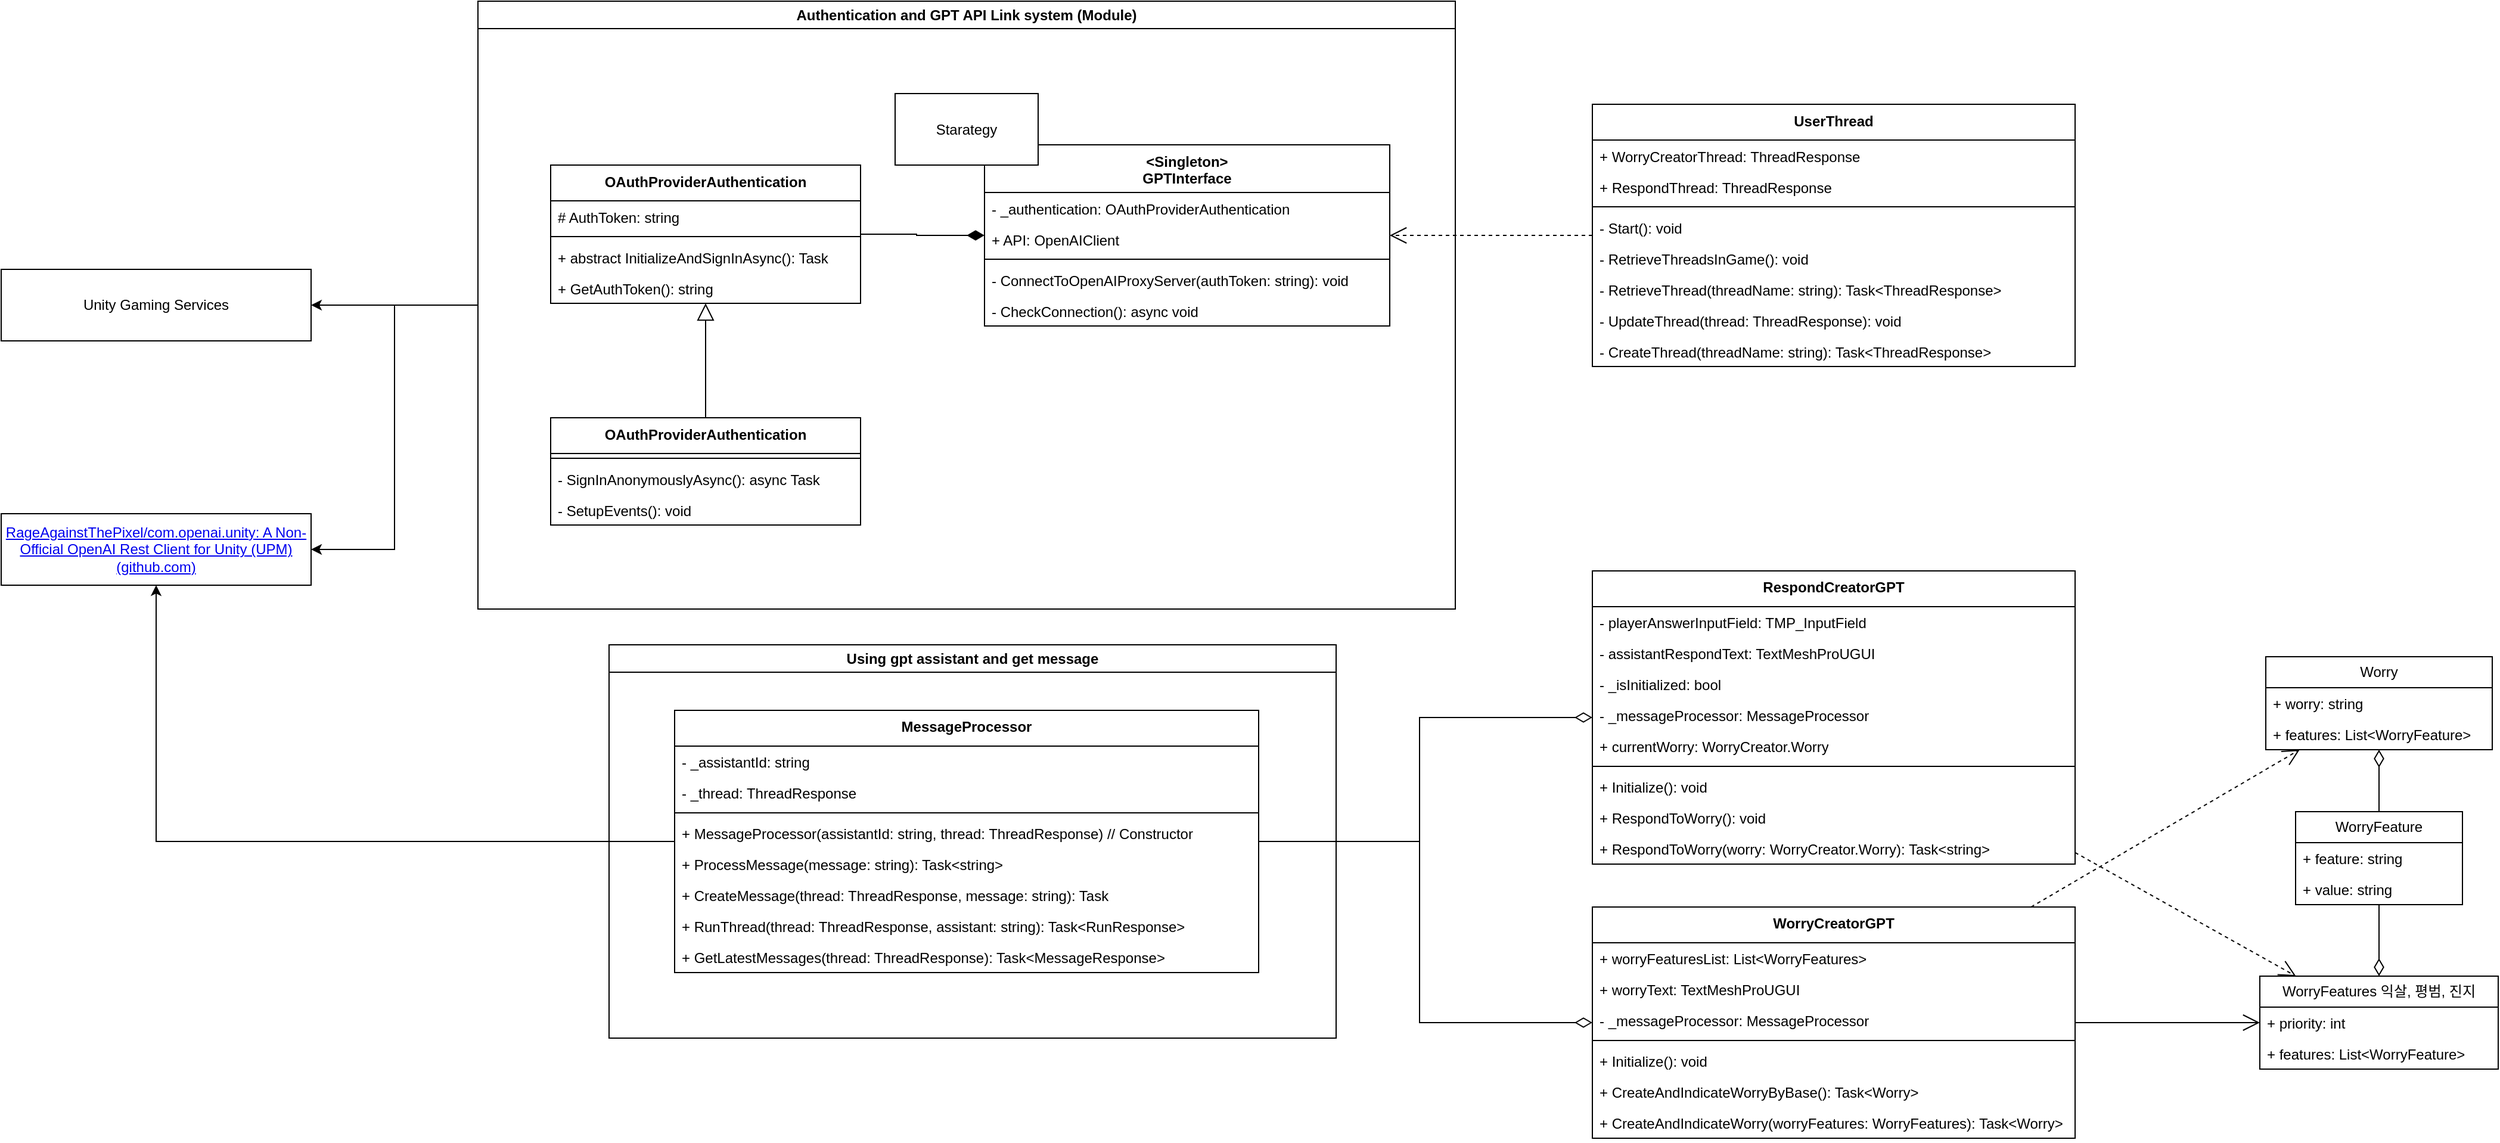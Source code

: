 <mxfile version="21.6.1" type="device" pages="2">
  <diagram id="C5RBs43oDa-KdzZeNtuy" name="Authentication &amp; API Save">
    <mxGraphModel dx="2063" dy="717" grid="1" gridSize="10" guides="1" tooltips="1" connect="1" arrows="1" fold="1" page="1" pageScale="1" pageWidth="827" pageHeight="1169" math="0" shadow="0">
      <root>
        <mxCell id="WIyWlLk6GJQsqaUBKTNV-0" />
        <mxCell id="WIyWlLk6GJQsqaUBKTNV-1" parent="WIyWlLk6GJQsqaUBKTNV-0" />
        <mxCell id="wrY2g-U47x1GwoAR8g7x-5" style="edgeStyle=orthogonalEdgeStyle;rounded=0;orthogonalLoop=1;jettySize=auto;html=1;" parent="WIyWlLk6GJQsqaUBKTNV-1" source="wrY2g-U47x1GwoAR8g7x-1" target="wrY2g-U47x1GwoAR8g7x-4" edge="1">
          <mxGeometry relative="1" as="geometry" />
        </mxCell>
        <mxCell id="wrY2g-U47x1GwoAR8g7x-17" style="edgeStyle=orthogonalEdgeStyle;rounded=0;orthogonalLoop=1;jettySize=auto;html=1;" parent="WIyWlLk6GJQsqaUBKTNV-1" source="wrY2g-U47x1GwoAR8g7x-1" target="wrY2g-U47x1GwoAR8g7x-3" edge="1">
          <mxGeometry relative="1" as="geometry" />
        </mxCell>
        <mxCell id="wrY2g-U47x1GwoAR8g7x-1" value="Authentication and GPT API Link system (Module)" style="swimlane;whiteSpace=wrap;html=1;" parent="WIyWlLk6GJQsqaUBKTNV-1" vertex="1">
          <mxGeometry x="-90" y="150" width="820" height="510" as="geometry" />
        </mxCell>
        <mxCell id="cZAXfjdgUEuAV0DZ_UOf-0" value="&amp;lt;Singleton&amp;gt;&lt;br&gt;GPTInterface" style="swimlane;fontStyle=1;align=center;verticalAlign=top;childLayout=stackLayout;horizontal=1;startSize=40;horizontalStack=0;resizeParent=1;resizeParentMax=0;resizeLast=0;collapsible=1;marginBottom=0;whiteSpace=wrap;html=1;" parent="wrY2g-U47x1GwoAR8g7x-1" vertex="1">
          <mxGeometry x="425" y="120.5" width="340" height="152" as="geometry" />
        </mxCell>
        <mxCell id="cZAXfjdgUEuAV0DZ_UOf-1" value="- _authentication: OAuthProviderAuthentication" style="text;strokeColor=none;fillColor=none;align=left;verticalAlign=top;spacingLeft=4;spacingRight=4;overflow=hidden;rotatable=0;points=[[0,0.5],[1,0.5]];portConstraint=eastwest;whiteSpace=wrap;html=1;" parent="cZAXfjdgUEuAV0DZ_UOf-0" vertex="1">
          <mxGeometry y="40" width="340" height="26" as="geometry" />
        </mxCell>
        <mxCell id="cZAXfjdgUEuAV0DZ_UOf-4" value="+ API: OpenAIClient" style="text;strokeColor=none;fillColor=none;align=left;verticalAlign=top;spacingLeft=4;spacingRight=4;overflow=hidden;rotatable=0;points=[[0,0.5],[1,0.5]];portConstraint=eastwest;whiteSpace=wrap;html=1;" parent="cZAXfjdgUEuAV0DZ_UOf-0" vertex="1">
          <mxGeometry y="66" width="340" height="26" as="geometry" />
        </mxCell>
        <mxCell id="cZAXfjdgUEuAV0DZ_UOf-2" value="" style="line;strokeWidth=1;fillColor=none;align=left;verticalAlign=middle;spacingTop=-1;spacingLeft=3;spacingRight=3;rotatable=0;labelPosition=right;points=[];portConstraint=eastwest;strokeColor=inherit;" parent="cZAXfjdgUEuAV0DZ_UOf-0" vertex="1">
          <mxGeometry y="92" width="340" height="8" as="geometry" />
        </mxCell>
        <mxCell id="cZAXfjdgUEuAV0DZ_UOf-3" value="- ConnectToOpenAIProxyServer(authToken: string): void" style="text;strokeColor=none;fillColor=none;align=left;verticalAlign=top;spacingLeft=4;spacingRight=4;overflow=hidden;rotatable=0;points=[[0,0.5],[1,0.5]];portConstraint=eastwest;whiteSpace=wrap;html=1;" parent="cZAXfjdgUEuAV0DZ_UOf-0" vertex="1">
          <mxGeometry y="100" width="340" height="26" as="geometry" />
        </mxCell>
        <mxCell id="cZAXfjdgUEuAV0DZ_UOf-5" value="- CheckConnection(): async void" style="text;strokeColor=none;fillColor=none;align=left;verticalAlign=top;spacingLeft=4;spacingRight=4;overflow=hidden;rotatable=0;points=[[0,0.5],[1,0.5]];portConstraint=eastwest;whiteSpace=wrap;html=1;" parent="cZAXfjdgUEuAV0DZ_UOf-0" vertex="1">
          <mxGeometry y="126" width="340" height="26" as="geometry" />
        </mxCell>
        <mxCell id="wrY2g-U47x1GwoAR8g7x-20" style="edgeStyle=orthogonalEdgeStyle;rounded=0;orthogonalLoop=1;jettySize=auto;html=1;endArrow=diamondThin;endFill=1;endSize=12;startSize=12;" parent="wrY2g-U47x1GwoAR8g7x-1" source="cZAXfjdgUEuAV0DZ_UOf-6" target="cZAXfjdgUEuAV0DZ_UOf-0" edge="1">
          <mxGeometry relative="1" as="geometry" />
        </mxCell>
        <mxCell id="cZAXfjdgUEuAV0DZ_UOf-6" value="OAuthProviderAuthentication" style="swimlane;fontStyle=1;align=center;verticalAlign=top;childLayout=stackLayout;horizontal=1;startSize=30;horizontalStack=0;resizeParent=1;resizeParentMax=0;resizeLast=0;collapsible=1;marginBottom=0;whiteSpace=wrap;html=1;" parent="wrY2g-U47x1GwoAR8g7x-1" vertex="1">
          <mxGeometry x="61" y="137.5" width="260" height="116" as="geometry" />
        </mxCell>
        <mxCell id="cZAXfjdgUEuAV0DZ_UOf-7" value="# AuthToken: string" style="text;strokeColor=none;fillColor=none;align=left;verticalAlign=top;spacingLeft=4;spacingRight=4;overflow=hidden;rotatable=0;points=[[0,0.5],[1,0.5]];portConstraint=eastwest;whiteSpace=wrap;html=1;" parent="cZAXfjdgUEuAV0DZ_UOf-6" vertex="1">
          <mxGeometry y="30" width="260" height="26" as="geometry" />
        </mxCell>
        <mxCell id="cZAXfjdgUEuAV0DZ_UOf-9" value="" style="line;strokeWidth=1;fillColor=none;align=left;verticalAlign=middle;spacingTop=-1;spacingLeft=3;spacingRight=3;rotatable=0;labelPosition=right;points=[];portConstraint=eastwest;strokeColor=inherit;" parent="cZAXfjdgUEuAV0DZ_UOf-6" vertex="1">
          <mxGeometry y="56" width="260" height="8" as="geometry" />
        </mxCell>
        <mxCell id="cZAXfjdgUEuAV0DZ_UOf-10" value="+ abstract InitializeAndSignInAsync(): Task" style="text;strokeColor=none;fillColor=none;align=left;verticalAlign=top;spacingLeft=4;spacingRight=4;overflow=hidden;rotatable=0;points=[[0,0.5],[1,0.5]];portConstraint=eastwest;whiteSpace=wrap;html=1;" parent="cZAXfjdgUEuAV0DZ_UOf-6" vertex="1">
          <mxGeometry y="64" width="260" height="26" as="geometry" />
        </mxCell>
        <mxCell id="cZAXfjdgUEuAV0DZ_UOf-11" value="+ GetAuthToken(): string" style="text;strokeColor=none;fillColor=none;align=left;verticalAlign=top;spacingLeft=4;spacingRight=4;overflow=hidden;rotatable=0;points=[[0,0.5],[1,0.5]];portConstraint=eastwest;whiteSpace=wrap;html=1;" parent="cZAXfjdgUEuAV0DZ_UOf-6" vertex="1">
          <mxGeometry y="90" width="260" height="26" as="geometry" />
        </mxCell>
        <mxCell id="cZAXfjdgUEuAV0DZ_UOf-17" style="edgeStyle=orthogonalEdgeStyle;rounded=0;orthogonalLoop=1;jettySize=auto;html=1;endArrow=block;endFill=0;endSize=12;" parent="wrY2g-U47x1GwoAR8g7x-1" source="cZAXfjdgUEuAV0DZ_UOf-12" target="cZAXfjdgUEuAV0DZ_UOf-6" edge="1">
          <mxGeometry relative="1" as="geometry" />
        </mxCell>
        <mxCell id="cZAXfjdgUEuAV0DZ_UOf-12" value="OAuthProviderAuthentication" style="swimlane;fontStyle=1;align=center;verticalAlign=top;childLayout=stackLayout;horizontal=1;startSize=30;horizontalStack=0;resizeParent=1;resizeParentMax=0;resizeLast=0;collapsible=1;marginBottom=0;whiteSpace=wrap;html=1;" parent="wrY2g-U47x1GwoAR8g7x-1" vertex="1">
          <mxGeometry x="61" y="349.5" width="260" height="90" as="geometry" />
        </mxCell>
        <mxCell id="cZAXfjdgUEuAV0DZ_UOf-14" value="" style="line;strokeWidth=1;fillColor=none;align=left;verticalAlign=middle;spacingTop=-1;spacingLeft=3;spacingRight=3;rotatable=0;labelPosition=right;points=[];portConstraint=eastwest;strokeColor=inherit;" parent="cZAXfjdgUEuAV0DZ_UOf-12" vertex="1">
          <mxGeometry y="30" width="260" height="8" as="geometry" />
        </mxCell>
        <mxCell id="cZAXfjdgUEuAV0DZ_UOf-15" value="- SignInAnonymouslyAsync(): async Task" style="text;strokeColor=none;fillColor=none;align=left;verticalAlign=top;spacingLeft=4;spacingRight=4;overflow=hidden;rotatable=0;points=[[0,0.5],[1,0.5]];portConstraint=eastwest;whiteSpace=wrap;html=1;" parent="cZAXfjdgUEuAV0DZ_UOf-12" vertex="1">
          <mxGeometry y="38" width="260" height="26" as="geometry" />
        </mxCell>
        <mxCell id="cZAXfjdgUEuAV0DZ_UOf-16" value="- SetupEvents(): void" style="text;strokeColor=none;fillColor=none;align=left;verticalAlign=top;spacingLeft=4;spacingRight=4;overflow=hidden;rotatable=0;points=[[0,0.5],[1,0.5]];portConstraint=eastwest;whiteSpace=wrap;html=1;" parent="cZAXfjdgUEuAV0DZ_UOf-12" vertex="1">
          <mxGeometry y="64" width="260" height="26" as="geometry" />
        </mxCell>
        <mxCell id="cZAXfjdgUEuAV0DZ_UOf-20" value="Starategy" style="rounded=0;whiteSpace=wrap;html=1;" parent="wrY2g-U47x1GwoAR8g7x-1" vertex="1">
          <mxGeometry x="350" y="77.5" width="120" height="60" as="geometry" />
        </mxCell>
        <mxCell id="wrY2g-U47x1GwoAR8g7x-3" value="&lt;a href=&quot;https://github.com/RageAgainstThePixel/com.openai.unity&quot;&gt;RageAgainstThePixel/com.openai.unity: A Non-Official OpenAI Rest Client for Unity (UPM) (github.com)&lt;/a&gt;" style="rounded=0;whiteSpace=wrap;html=1;" parent="WIyWlLk6GJQsqaUBKTNV-1" vertex="1">
          <mxGeometry x="-490" y="580" width="260" height="60" as="geometry" />
        </mxCell>
        <mxCell id="wrY2g-U47x1GwoAR8g7x-4" value="Unity Gaming Services" style="rounded=0;whiteSpace=wrap;html=1;" parent="WIyWlLk6GJQsqaUBKTNV-1" vertex="1">
          <mxGeometry x="-490" y="375" width="260" height="60" as="geometry" />
        </mxCell>
        <mxCell id="wrY2g-U47x1GwoAR8g7x-18" style="edgeStyle=orthogonalEdgeStyle;rounded=0;orthogonalLoop=1;jettySize=auto;html=1;" parent="WIyWlLk6GJQsqaUBKTNV-1" source="wrY2g-U47x1GwoAR8g7x-6" target="wrY2g-U47x1GwoAR8g7x-3" edge="1">
          <mxGeometry relative="1" as="geometry" />
        </mxCell>
        <mxCell id="wrY2g-U47x1GwoAR8g7x-21" value="Using gpt assistant and get message" style="swimlane;whiteSpace=wrap;html=1;" parent="WIyWlLk6GJQsqaUBKTNV-1" vertex="1">
          <mxGeometry x="20" y="690" width="610" height="330" as="geometry" />
        </mxCell>
        <mxCell id="wrY2g-U47x1GwoAR8g7x-6" value="MessageProcessor" style="swimlane;fontStyle=1;align=center;verticalAlign=top;childLayout=stackLayout;horizontal=1;startSize=30;horizontalStack=0;resizeParent=1;resizeParentMax=0;resizeLast=0;collapsible=1;marginBottom=0;whiteSpace=wrap;html=1;" parent="wrY2g-U47x1GwoAR8g7x-21" vertex="1">
          <mxGeometry x="55" y="55" width="490" height="220" as="geometry" />
        </mxCell>
        <mxCell id="wrY2g-U47x1GwoAR8g7x-7" value="- _assistantId: string" style="text;strokeColor=none;fillColor=none;align=left;verticalAlign=top;spacingLeft=4;spacingRight=4;overflow=hidden;rotatable=0;points=[[0,0.5],[1,0.5]];portConstraint=eastwest;whiteSpace=wrap;html=1;" parent="wrY2g-U47x1GwoAR8g7x-6" vertex="1">
          <mxGeometry y="30" width="490" height="26" as="geometry" />
        </mxCell>
        <mxCell id="wrY2g-U47x1GwoAR8g7x-11" value="- _thread: ThreadResponse" style="text;strokeColor=none;fillColor=none;align=left;verticalAlign=top;spacingLeft=4;spacingRight=4;overflow=hidden;rotatable=0;points=[[0,0.5],[1,0.5]];portConstraint=eastwest;whiteSpace=wrap;html=1;" parent="wrY2g-U47x1GwoAR8g7x-6" vertex="1">
          <mxGeometry y="56" width="490" height="26" as="geometry" />
        </mxCell>
        <mxCell id="wrY2g-U47x1GwoAR8g7x-8" value="" style="line;strokeWidth=1;fillColor=none;align=left;verticalAlign=middle;spacingTop=-1;spacingLeft=3;spacingRight=3;rotatable=0;labelPosition=right;points=[];portConstraint=eastwest;strokeColor=inherit;" parent="wrY2g-U47x1GwoAR8g7x-6" vertex="1">
          <mxGeometry y="82" width="490" height="8" as="geometry" />
        </mxCell>
        <mxCell id="wrY2g-U47x1GwoAR8g7x-9" value="+ MessageProcessor(assistantId: string, thread: ThreadResponse) // Constructor" style="text;strokeColor=none;fillColor=none;align=left;verticalAlign=top;spacingLeft=4;spacingRight=4;overflow=hidden;rotatable=0;points=[[0,0.5],[1,0.5]];portConstraint=eastwest;whiteSpace=wrap;html=1;" parent="wrY2g-U47x1GwoAR8g7x-6" vertex="1">
          <mxGeometry y="90" width="490" height="26" as="geometry" />
        </mxCell>
        <mxCell id="wrY2g-U47x1GwoAR8g7x-10" value="+ ProcessMessage(message: string): Task&amp;lt;string&amp;gt;" style="text;strokeColor=none;fillColor=none;align=left;verticalAlign=top;spacingLeft=4;spacingRight=4;overflow=hidden;rotatable=0;points=[[0,0.5],[1,0.5]];portConstraint=eastwest;whiteSpace=wrap;html=1;" parent="wrY2g-U47x1GwoAR8g7x-6" vertex="1">
          <mxGeometry y="116" width="490" height="26" as="geometry" />
        </mxCell>
        <mxCell id="wrY2g-U47x1GwoAR8g7x-14" value="+ CreateMessage(thread: ThreadResponse, message: string): Task" style="text;strokeColor=none;fillColor=none;align=left;verticalAlign=top;spacingLeft=4;spacingRight=4;overflow=hidden;rotatable=0;points=[[0,0.5],[1,0.5]];portConstraint=eastwest;whiteSpace=wrap;html=1;" parent="wrY2g-U47x1GwoAR8g7x-6" vertex="1">
          <mxGeometry y="142" width="490" height="26" as="geometry" />
        </mxCell>
        <mxCell id="wrY2g-U47x1GwoAR8g7x-15" value="+ RunThread(thread: ThreadResponse, assistant: string): Task&amp;lt;RunResponse&amp;gt;" style="text;strokeColor=none;fillColor=none;align=left;verticalAlign=top;spacingLeft=4;spacingRight=4;overflow=hidden;rotatable=0;points=[[0,0.5],[1,0.5]];portConstraint=eastwest;whiteSpace=wrap;html=1;" parent="wrY2g-U47x1GwoAR8g7x-6" vertex="1">
          <mxGeometry y="168" width="490" height="26" as="geometry" />
        </mxCell>
        <mxCell id="wrY2g-U47x1GwoAR8g7x-16" value="+ GetLatestMessages(thread: ThreadResponse): Task&amp;lt;MessageResponse&amp;gt;" style="text;strokeColor=none;fillColor=none;align=left;verticalAlign=top;spacingLeft=4;spacingRight=4;overflow=hidden;rotatable=0;points=[[0,0.5],[1,0.5]];portConstraint=eastwest;whiteSpace=wrap;html=1;" parent="wrY2g-U47x1GwoAR8g7x-6" vertex="1">
          <mxGeometry y="194" width="490" height="26" as="geometry" />
        </mxCell>
        <mxCell id="wrY2g-U47x1GwoAR8g7x-50" style="rounded=0;orthogonalLoop=1;jettySize=auto;html=1;endArrow=open;endFill=0;endSize=12;" parent="WIyWlLk6GJQsqaUBKTNV-1" source="wrY2g-U47x1GwoAR8g7x-22" target="wrY2g-U47x1GwoAR8g7x-35" edge="1">
          <mxGeometry relative="1" as="geometry" />
        </mxCell>
        <mxCell id="wrY2g-U47x1GwoAR8g7x-51" style="rounded=0;orthogonalLoop=1;jettySize=auto;html=1;endArrow=open;endFill=0;endSize=12;dashed=1;" parent="WIyWlLk6GJQsqaUBKTNV-1" source="wrY2g-U47x1GwoAR8g7x-22" target="wrY2g-U47x1GwoAR8g7x-38" edge="1">
          <mxGeometry relative="1" as="geometry" />
        </mxCell>
        <mxCell id="wrY2g-U47x1GwoAR8g7x-22" value="WorryCreatorGPT" style="swimlane;fontStyle=1;align=center;verticalAlign=top;childLayout=stackLayout;horizontal=1;startSize=30;horizontalStack=0;resizeParent=1;resizeParentMax=0;resizeLast=0;collapsible=1;marginBottom=0;whiteSpace=wrap;html=1;" parent="WIyWlLk6GJQsqaUBKTNV-1" vertex="1">
          <mxGeometry x="845" y="910" width="405" height="194" as="geometry" />
        </mxCell>
        <mxCell id="wrY2g-U47x1GwoAR8g7x-23" value="+ worryFeaturesList: List&amp;lt;WorryFeatures&amp;gt;" style="text;strokeColor=none;fillColor=none;align=left;verticalAlign=top;spacingLeft=4;spacingRight=4;overflow=hidden;rotatable=0;points=[[0,0.5],[1,0.5]];portConstraint=eastwest;whiteSpace=wrap;html=1;" parent="wrY2g-U47x1GwoAR8g7x-22" vertex="1">
          <mxGeometry y="30" width="405" height="26" as="geometry" />
        </mxCell>
        <mxCell id="wrY2g-U47x1GwoAR8g7x-24" value="+ worryText: TextMeshProUGUI" style="text;strokeColor=none;fillColor=none;align=left;verticalAlign=top;spacingLeft=4;spacingRight=4;overflow=hidden;rotatable=0;points=[[0,0.5],[1,0.5]];portConstraint=eastwest;whiteSpace=wrap;html=1;" parent="wrY2g-U47x1GwoAR8g7x-22" vertex="1">
          <mxGeometry y="56" width="405" height="26" as="geometry" />
        </mxCell>
        <mxCell id="wrY2g-U47x1GwoAR8g7x-43" value="- _messageProcessor: MessageProcessor" style="text;strokeColor=none;fillColor=none;align=left;verticalAlign=top;spacingLeft=4;spacingRight=4;overflow=hidden;rotatable=0;points=[[0,0.5],[1,0.5]];portConstraint=eastwest;whiteSpace=wrap;html=1;" parent="wrY2g-U47x1GwoAR8g7x-22" vertex="1">
          <mxGeometry y="82" width="405" height="26" as="geometry" />
        </mxCell>
        <mxCell id="wrY2g-U47x1GwoAR8g7x-25" value="" style="line;strokeWidth=1;fillColor=none;align=left;verticalAlign=middle;spacingTop=-1;spacingLeft=3;spacingRight=3;rotatable=0;labelPosition=right;points=[];portConstraint=eastwest;strokeColor=inherit;" parent="wrY2g-U47x1GwoAR8g7x-22" vertex="1">
          <mxGeometry y="108" width="405" height="8" as="geometry" />
        </mxCell>
        <mxCell id="wrY2g-U47x1GwoAR8g7x-26" value="+ Initialize(): void" style="text;strokeColor=none;fillColor=none;align=left;verticalAlign=top;spacingLeft=4;spacingRight=4;overflow=hidden;rotatable=0;points=[[0,0.5],[1,0.5]];portConstraint=eastwest;whiteSpace=wrap;html=1;" parent="wrY2g-U47x1GwoAR8g7x-22" vertex="1">
          <mxGeometry y="116" width="405" height="26" as="geometry" />
        </mxCell>
        <mxCell id="wrY2g-U47x1GwoAR8g7x-27" value="+ CreateAndIndicateWorryByBase(): Task&amp;lt;Worry&amp;gt;" style="text;strokeColor=none;fillColor=none;align=left;verticalAlign=top;spacingLeft=4;spacingRight=4;overflow=hidden;rotatable=0;points=[[0,0.5],[1,0.5]];portConstraint=eastwest;whiteSpace=wrap;html=1;" parent="wrY2g-U47x1GwoAR8g7x-22" vertex="1">
          <mxGeometry y="142" width="405" height="26" as="geometry" />
        </mxCell>
        <mxCell id="wrY2g-U47x1GwoAR8g7x-28" value="+ CreateAndIndicateWorry(worryFeatures: WorryFeatures): Task&amp;lt;Worry&amp;gt;" style="text;strokeColor=none;fillColor=none;align=left;verticalAlign=top;spacingLeft=4;spacingRight=4;overflow=hidden;rotatable=0;points=[[0,0.5],[1,0.5]];portConstraint=eastwest;whiteSpace=wrap;html=1;" parent="wrY2g-U47x1GwoAR8g7x-22" vertex="1">
          <mxGeometry y="168" width="405" height="26" as="geometry" />
        </mxCell>
        <mxCell id="wrY2g-U47x1GwoAR8g7x-44" style="edgeStyle=orthogonalEdgeStyle;rounded=0;orthogonalLoop=1;jettySize=auto;html=1;endArrow=diamondThin;endFill=0;endSize=12;" parent="WIyWlLk6GJQsqaUBKTNV-1" source="wrY2g-U47x1GwoAR8g7x-31" target="wrY2g-U47x1GwoAR8g7x-35" edge="1">
          <mxGeometry relative="1" as="geometry" />
        </mxCell>
        <mxCell id="wrY2g-U47x1GwoAR8g7x-45" style="edgeStyle=orthogonalEdgeStyle;rounded=0;orthogonalLoop=1;jettySize=auto;html=1;endArrow=diamondThin;endFill=0;endSize=12;" parent="WIyWlLk6GJQsqaUBKTNV-1" source="wrY2g-U47x1GwoAR8g7x-31" target="wrY2g-U47x1GwoAR8g7x-38" edge="1">
          <mxGeometry relative="1" as="geometry" />
        </mxCell>
        <mxCell id="wrY2g-U47x1GwoAR8g7x-31" value="WorryFeature" style="swimlane;fontStyle=0;childLayout=stackLayout;horizontal=1;startSize=26;fillColor=none;horizontalStack=0;resizeParent=1;resizeParentMax=0;resizeLast=0;collapsible=1;marginBottom=0;whiteSpace=wrap;html=1;" parent="WIyWlLk6GJQsqaUBKTNV-1" vertex="1">
          <mxGeometry x="1435" y="830" width="140" height="78" as="geometry" />
        </mxCell>
        <mxCell id="wrY2g-U47x1GwoAR8g7x-32" value="+ feature: string" style="text;strokeColor=none;fillColor=none;align=left;verticalAlign=top;spacingLeft=4;spacingRight=4;overflow=hidden;rotatable=0;points=[[0,0.5],[1,0.5]];portConstraint=eastwest;whiteSpace=wrap;html=1;" parent="wrY2g-U47x1GwoAR8g7x-31" vertex="1">
          <mxGeometry y="26" width="140" height="26" as="geometry" />
        </mxCell>
        <mxCell id="wrY2g-U47x1GwoAR8g7x-33" value="+ value: string" style="text;strokeColor=none;fillColor=none;align=left;verticalAlign=top;spacingLeft=4;spacingRight=4;overflow=hidden;rotatable=0;points=[[0,0.5],[1,0.5]];portConstraint=eastwest;whiteSpace=wrap;html=1;" parent="wrY2g-U47x1GwoAR8g7x-31" vertex="1">
          <mxGeometry y="52" width="140" height="26" as="geometry" />
        </mxCell>
        <mxCell id="wrY2g-U47x1GwoAR8g7x-35" value="WorryFeatures 익살, 평범, 진지" style="swimlane;fontStyle=0;childLayout=stackLayout;horizontal=1;startSize=26;fillColor=none;horizontalStack=0;resizeParent=1;resizeParentMax=0;resizeLast=0;collapsible=1;marginBottom=0;whiteSpace=wrap;html=1;" parent="WIyWlLk6GJQsqaUBKTNV-1" vertex="1">
          <mxGeometry x="1405" y="968" width="200" height="78" as="geometry" />
        </mxCell>
        <mxCell id="wrY2g-U47x1GwoAR8g7x-36" value="+ priority: int" style="text;strokeColor=none;fillColor=none;align=left;verticalAlign=top;spacingLeft=4;spacingRight=4;overflow=hidden;rotatable=0;points=[[0,0.5],[1,0.5]];portConstraint=eastwest;whiteSpace=wrap;html=1;" parent="wrY2g-U47x1GwoAR8g7x-35" vertex="1">
          <mxGeometry y="26" width="200" height="26" as="geometry" />
        </mxCell>
        <mxCell id="wrY2g-U47x1GwoAR8g7x-37" value="+ features: List&amp;lt;WorryFeature&amp;gt;" style="text;strokeColor=none;fillColor=none;align=left;verticalAlign=top;spacingLeft=4;spacingRight=4;overflow=hidden;rotatable=0;points=[[0,0.5],[1,0.5]];portConstraint=eastwest;whiteSpace=wrap;html=1;" parent="wrY2g-U47x1GwoAR8g7x-35" vertex="1">
          <mxGeometry y="52" width="200" height="26" as="geometry" />
        </mxCell>
        <mxCell id="wrY2g-U47x1GwoAR8g7x-38" value="Worry" style="swimlane;fontStyle=0;childLayout=stackLayout;horizontal=1;startSize=26;fillColor=none;horizontalStack=0;resizeParent=1;resizeParentMax=0;resizeLast=0;collapsible=1;marginBottom=0;whiteSpace=wrap;html=1;" parent="WIyWlLk6GJQsqaUBKTNV-1" vertex="1">
          <mxGeometry x="1410" y="700" width="190" height="78" as="geometry" />
        </mxCell>
        <mxCell id="wrY2g-U47x1GwoAR8g7x-39" value="+ worry: string" style="text;strokeColor=none;fillColor=none;align=left;verticalAlign=top;spacingLeft=4;spacingRight=4;overflow=hidden;rotatable=0;points=[[0,0.5],[1,0.5]];portConstraint=eastwest;whiteSpace=wrap;html=1;" parent="wrY2g-U47x1GwoAR8g7x-38" vertex="1">
          <mxGeometry y="26" width="190" height="26" as="geometry" />
        </mxCell>
        <mxCell id="wrY2g-U47x1GwoAR8g7x-40" value="+ features: List&amp;lt;WorryFeature&amp;gt;" style="text;strokeColor=none;fillColor=none;align=left;verticalAlign=top;spacingLeft=4;spacingRight=4;overflow=hidden;rotatable=0;points=[[0,0.5],[1,0.5]];portConstraint=eastwest;whiteSpace=wrap;html=1;" parent="wrY2g-U47x1GwoAR8g7x-38" vertex="1">
          <mxGeometry y="52" width="190" height="26" as="geometry" />
        </mxCell>
        <mxCell id="wrY2g-U47x1GwoAR8g7x-68" style="edgeStyle=none;shape=connector;rounded=0;orthogonalLoop=1;jettySize=auto;html=1;dashed=1;labelBackgroundColor=default;strokeColor=default;fontFamily=Helvetica;fontSize=11;fontColor=default;endArrow=open;endFill=0;endSize=12;" parent="WIyWlLk6GJQsqaUBKTNV-1" source="wrY2g-U47x1GwoAR8g7x-52" target="wrY2g-U47x1GwoAR8g7x-35" edge="1">
          <mxGeometry relative="1" as="geometry" />
        </mxCell>
        <mxCell id="wrY2g-U47x1GwoAR8g7x-52" value="RespondCreatorGPT" style="swimlane;fontStyle=1;align=center;verticalAlign=top;childLayout=stackLayout;horizontal=1;startSize=30;horizontalStack=0;resizeParent=1;resizeParentMax=0;resizeLast=0;collapsible=1;marginBottom=0;whiteSpace=wrap;html=1;" parent="WIyWlLk6GJQsqaUBKTNV-1" vertex="1">
          <mxGeometry x="845" y="628" width="405" height="246" as="geometry" />
        </mxCell>
        <mxCell id="wrY2g-U47x1GwoAR8g7x-53" value="- playerAnswerInputField: TMP_InputField" style="text;strokeColor=none;fillColor=none;align=left;verticalAlign=top;spacingLeft=4;spacingRight=4;overflow=hidden;rotatable=0;points=[[0,0.5],[1,0.5]];portConstraint=eastwest;whiteSpace=wrap;html=1;" parent="wrY2g-U47x1GwoAR8g7x-52" vertex="1">
          <mxGeometry y="30" width="405" height="26" as="geometry" />
        </mxCell>
        <mxCell id="wrY2g-U47x1GwoAR8g7x-54" value="- assistantRespondText: TextMeshProUGUI" style="text;strokeColor=none;fillColor=none;align=left;verticalAlign=top;spacingLeft=4;spacingRight=4;overflow=hidden;rotatable=0;points=[[0,0.5],[1,0.5]];portConstraint=eastwest;whiteSpace=wrap;html=1;" parent="wrY2g-U47x1GwoAR8g7x-52" vertex="1">
          <mxGeometry y="56" width="405" height="26" as="geometry" />
        </mxCell>
        <mxCell id="wrY2g-U47x1GwoAR8g7x-55" value="- _isInitialized: bool" style="text;strokeColor=none;fillColor=none;align=left;verticalAlign=top;spacingLeft=4;spacingRight=4;overflow=hidden;rotatable=0;points=[[0,0.5],[1,0.5]];portConstraint=eastwest;whiteSpace=wrap;html=1;" parent="wrY2g-U47x1GwoAR8g7x-52" vertex="1">
          <mxGeometry y="82" width="405" height="26" as="geometry" />
        </mxCell>
        <mxCell id="wrY2g-U47x1GwoAR8g7x-60" value="- _messageProcessor: MessageProcessor" style="text;strokeColor=none;fillColor=none;align=left;verticalAlign=top;spacingLeft=4;spacingRight=4;overflow=hidden;rotatable=0;points=[[0,0.5],[1,0.5]];portConstraint=eastwest;whiteSpace=wrap;html=1;" parent="wrY2g-U47x1GwoAR8g7x-52" vertex="1">
          <mxGeometry y="108" width="405" height="26" as="geometry" />
        </mxCell>
        <mxCell id="wrY2g-U47x1GwoAR8g7x-61" value="+ currentWorry: WorryCreator.Worry" style="text;strokeColor=none;fillColor=none;align=left;verticalAlign=top;spacingLeft=4;spacingRight=4;overflow=hidden;rotatable=0;points=[[0,0.5],[1,0.5]];portConstraint=eastwest;whiteSpace=wrap;html=1;" parent="wrY2g-U47x1GwoAR8g7x-52" vertex="1">
          <mxGeometry y="134" width="405" height="26" as="geometry" />
        </mxCell>
        <mxCell id="wrY2g-U47x1GwoAR8g7x-56" value="" style="line;strokeWidth=1;fillColor=none;align=left;verticalAlign=middle;spacingTop=-1;spacingLeft=3;spacingRight=3;rotatable=0;labelPosition=right;points=[];portConstraint=eastwest;strokeColor=inherit;" parent="wrY2g-U47x1GwoAR8g7x-52" vertex="1">
          <mxGeometry y="160" width="405" height="8" as="geometry" />
        </mxCell>
        <mxCell id="wrY2g-U47x1GwoAR8g7x-57" value="+ Initialize(): void" style="text;strokeColor=none;fillColor=none;align=left;verticalAlign=top;spacingLeft=4;spacingRight=4;overflow=hidden;rotatable=0;points=[[0,0.5],[1,0.5]];portConstraint=eastwest;whiteSpace=wrap;html=1;" parent="wrY2g-U47x1GwoAR8g7x-52" vertex="1">
          <mxGeometry y="168" width="405" height="26" as="geometry" />
        </mxCell>
        <mxCell id="wrY2g-U47x1GwoAR8g7x-58" value="+ RespondToWorry(): void" style="text;strokeColor=none;fillColor=none;align=left;verticalAlign=top;spacingLeft=4;spacingRight=4;overflow=hidden;rotatable=0;points=[[0,0.5],[1,0.5]];portConstraint=eastwest;whiteSpace=wrap;html=1;" parent="wrY2g-U47x1GwoAR8g7x-52" vertex="1">
          <mxGeometry y="194" width="405" height="26" as="geometry" />
        </mxCell>
        <mxCell id="wrY2g-U47x1GwoAR8g7x-59" value="+ RespondToWorry(worry: WorryCreator.Worry): Task&amp;lt;string&amp;gt;" style="text;strokeColor=none;fillColor=none;align=left;verticalAlign=top;spacingLeft=4;spacingRight=4;overflow=hidden;rotatable=0;points=[[0,0.5],[1,0.5]];portConstraint=eastwest;whiteSpace=wrap;html=1;" parent="wrY2g-U47x1GwoAR8g7x-52" vertex="1">
          <mxGeometry y="220" width="405" height="26" as="geometry" />
        </mxCell>
        <mxCell id="wrY2g-U47x1GwoAR8g7x-65" style="edgeStyle=orthogonalEdgeStyle;rounded=0;orthogonalLoop=1;jettySize=auto;html=1;endArrow=diamondThin;endFill=0;endSize=12;" parent="WIyWlLk6GJQsqaUBKTNV-1" source="wrY2g-U47x1GwoAR8g7x-6" target="wrY2g-U47x1GwoAR8g7x-22" edge="1">
          <mxGeometry relative="1" as="geometry" />
        </mxCell>
        <mxCell id="wrY2g-U47x1GwoAR8g7x-66" style="edgeStyle=orthogonalEdgeStyle;shape=connector;rounded=0;orthogonalLoop=1;jettySize=auto;html=1;labelBackgroundColor=default;strokeColor=default;fontFamily=Helvetica;fontSize=11;fontColor=default;endArrow=diamondThin;endFill=0;endSize=12;" parent="WIyWlLk6GJQsqaUBKTNV-1" source="wrY2g-U47x1GwoAR8g7x-6" target="wrY2g-U47x1GwoAR8g7x-52" edge="1">
          <mxGeometry relative="1" as="geometry" />
        </mxCell>
        <mxCell id="wrY2g-U47x1GwoAR8g7x-83" style="edgeStyle=none;shape=connector;rounded=0;orthogonalLoop=1;jettySize=auto;html=1;dashed=1;labelBackgroundColor=default;strokeColor=default;fontFamily=Helvetica;fontSize=11;fontColor=default;endArrow=open;endFill=0;endSize=12;" parent="WIyWlLk6GJQsqaUBKTNV-1" source="wrY2g-U47x1GwoAR8g7x-69" target="cZAXfjdgUEuAV0DZ_UOf-0" edge="1">
          <mxGeometry relative="1" as="geometry" />
        </mxCell>
        <mxCell id="wrY2g-U47x1GwoAR8g7x-69" value="UserThread" style="swimlane;fontStyle=1;align=center;verticalAlign=top;childLayout=stackLayout;horizontal=1;startSize=30;horizontalStack=0;resizeParent=1;resizeParentMax=0;resizeLast=0;collapsible=1;marginBottom=0;whiteSpace=wrap;html=1;" parent="WIyWlLk6GJQsqaUBKTNV-1" vertex="1">
          <mxGeometry x="845" y="236.5" width="405" height="220" as="geometry" />
        </mxCell>
        <mxCell id="wrY2g-U47x1GwoAR8g7x-70" value="+ WorryCreatorThread: ThreadResponse" style="text;strokeColor=none;fillColor=none;align=left;verticalAlign=top;spacingLeft=4;spacingRight=4;overflow=hidden;rotatable=0;points=[[0,0.5],[1,0.5]];portConstraint=eastwest;whiteSpace=wrap;html=1;" parent="wrY2g-U47x1GwoAR8g7x-69" vertex="1">
          <mxGeometry y="30" width="405" height="26" as="geometry" />
        </mxCell>
        <mxCell id="wrY2g-U47x1GwoAR8g7x-71" value="+ RespondThread: ThreadResponse" style="text;strokeColor=none;fillColor=none;align=left;verticalAlign=top;spacingLeft=4;spacingRight=4;overflow=hidden;rotatable=0;points=[[0,0.5],[1,0.5]];portConstraint=eastwest;whiteSpace=wrap;html=1;" parent="wrY2g-U47x1GwoAR8g7x-69" vertex="1">
          <mxGeometry y="56" width="405" height="26" as="geometry" />
        </mxCell>
        <mxCell id="wrY2g-U47x1GwoAR8g7x-75" value="" style="line;strokeWidth=1;fillColor=none;align=left;verticalAlign=middle;spacingTop=-1;spacingLeft=3;spacingRight=3;rotatable=0;labelPosition=right;points=[];portConstraint=eastwest;strokeColor=inherit;" parent="wrY2g-U47x1GwoAR8g7x-69" vertex="1">
          <mxGeometry y="82" width="405" height="8" as="geometry" />
        </mxCell>
        <mxCell id="wrY2g-U47x1GwoAR8g7x-76" value="- Start(): void" style="text;strokeColor=none;fillColor=none;align=left;verticalAlign=top;spacingLeft=4;spacingRight=4;overflow=hidden;rotatable=0;points=[[0,0.5],[1,0.5]];portConstraint=eastwest;whiteSpace=wrap;html=1;" parent="wrY2g-U47x1GwoAR8g7x-69" vertex="1">
          <mxGeometry y="90" width="405" height="26" as="geometry" />
        </mxCell>
        <mxCell id="wrY2g-U47x1GwoAR8g7x-79" value="- RetrieveThreadsInGame(): void" style="text;strokeColor=none;fillColor=none;align=left;verticalAlign=top;spacingLeft=4;spacingRight=4;overflow=hidden;rotatable=0;points=[[0,0.5],[1,0.5]];portConstraint=eastwest;whiteSpace=wrap;html=1;" parent="wrY2g-U47x1GwoAR8g7x-69" vertex="1">
          <mxGeometry y="116" width="405" height="26" as="geometry" />
        </mxCell>
        <mxCell id="wrY2g-U47x1GwoAR8g7x-77" value="- RetrieveThread(threadName: string): Task&amp;lt;ThreadResponse&amp;gt;" style="text;strokeColor=none;fillColor=none;align=left;verticalAlign=top;spacingLeft=4;spacingRight=4;overflow=hidden;rotatable=0;points=[[0,0.5],[1,0.5]];portConstraint=eastwest;whiteSpace=wrap;html=1;" parent="wrY2g-U47x1GwoAR8g7x-69" vertex="1">
          <mxGeometry y="142" width="405" height="26" as="geometry" />
        </mxCell>
        <mxCell id="wrY2g-U47x1GwoAR8g7x-78" value="- UpdateThread(thread: ThreadResponse): void" style="text;strokeColor=none;fillColor=none;align=left;verticalAlign=top;spacingLeft=4;spacingRight=4;overflow=hidden;rotatable=0;points=[[0,0.5],[1,0.5]];portConstraint=eastwest;whiteSpace=wrap;html=1;" parent="wrY2g-U47x1GwoAR8g7x-69" vertex="1">
          <mxGeometry y="168" width="405" height="26" as="geometry" />
        </mxCell>
        <mxCell id="wrY2g-U47x1GwoAR8g7x-80" value="- CreateThread(threadName: string): Task&amp;lt;ThreadResponse&amp;gt;" style="text;strokeColor=none;fillColor=none;align=left;verticalAlign=top;spacingLeft=4;spacingRight=4;overflow=hidden;rotatable=0;points=[[0,0.5],[1,0.5]];portConstraint=eastwest;whiteSpace=wrap;html=1;" parent="wrY2g-U47x1GwoAR8g7x-69" vertex="1">
          <mxGeometry y="194" width="405" height="26" as="geometry" />
        </mxCell>
      </root>
    </mxGraphModel>
  </diagram>
  <diagram id="U6AlDdNQlI9MQ2Zisuc6" name="페이지-2">
    <mxGraphModel dx="472" dy="829" grid="1" gridSize="10" guides="1" tooltips="1" connect="1" arrows="1" fold="1" page="1" pageScale="1" pageWidth="827" pageHeight="1169" math="0" shadow="0">
      <root>
        <mxCell id="0" />
        <mxCell id="1" parent="0" />
      </root>
    </mxGraphModel>
  </diagram>
</mxfile>
